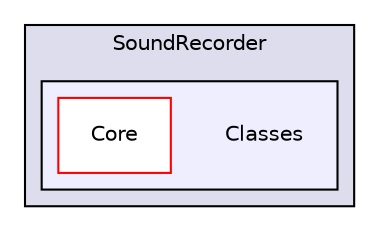 digraph "/Users/igor/Develop/DevelopGit/Davacon/iPhone/SoundRecorder/Classes" {
  compound=true
  node [ fontsize="10", fontname="Helvetica"];
  edge [ labelfontsize="10", labelfontname="Helvetica"];
  subgraph clusterdir_84f3208767d02d2e85864869e4598c57 {
    graph [ bgcolor="#ddddee", pencolor="black", label="SoundRecorder" fontname="Helvetica", fontsize="10", URL="dir_84f3208767d02d2e85864869e4598c57.html"]
  subgraph clusterdir_a03cd62e0712ad559361717023e3e391 {
    graph [ bgcolor="#eeeeff", pencolor="black", label="" URL="dir_a03cd62e0712ad559361717023e3e391.html"];
    dir_a03cd62e0712ad559361717023e3e391 [shape=plaintext label="Classes"];
    dir_7605874ae163b20193aa53c747778ae8 [shape=box label="Core" color="red" fillcolor="white" style="filled" URL="dir_7605874ae163b20193aa53c747778ae8.html"];
  }
  }
}
